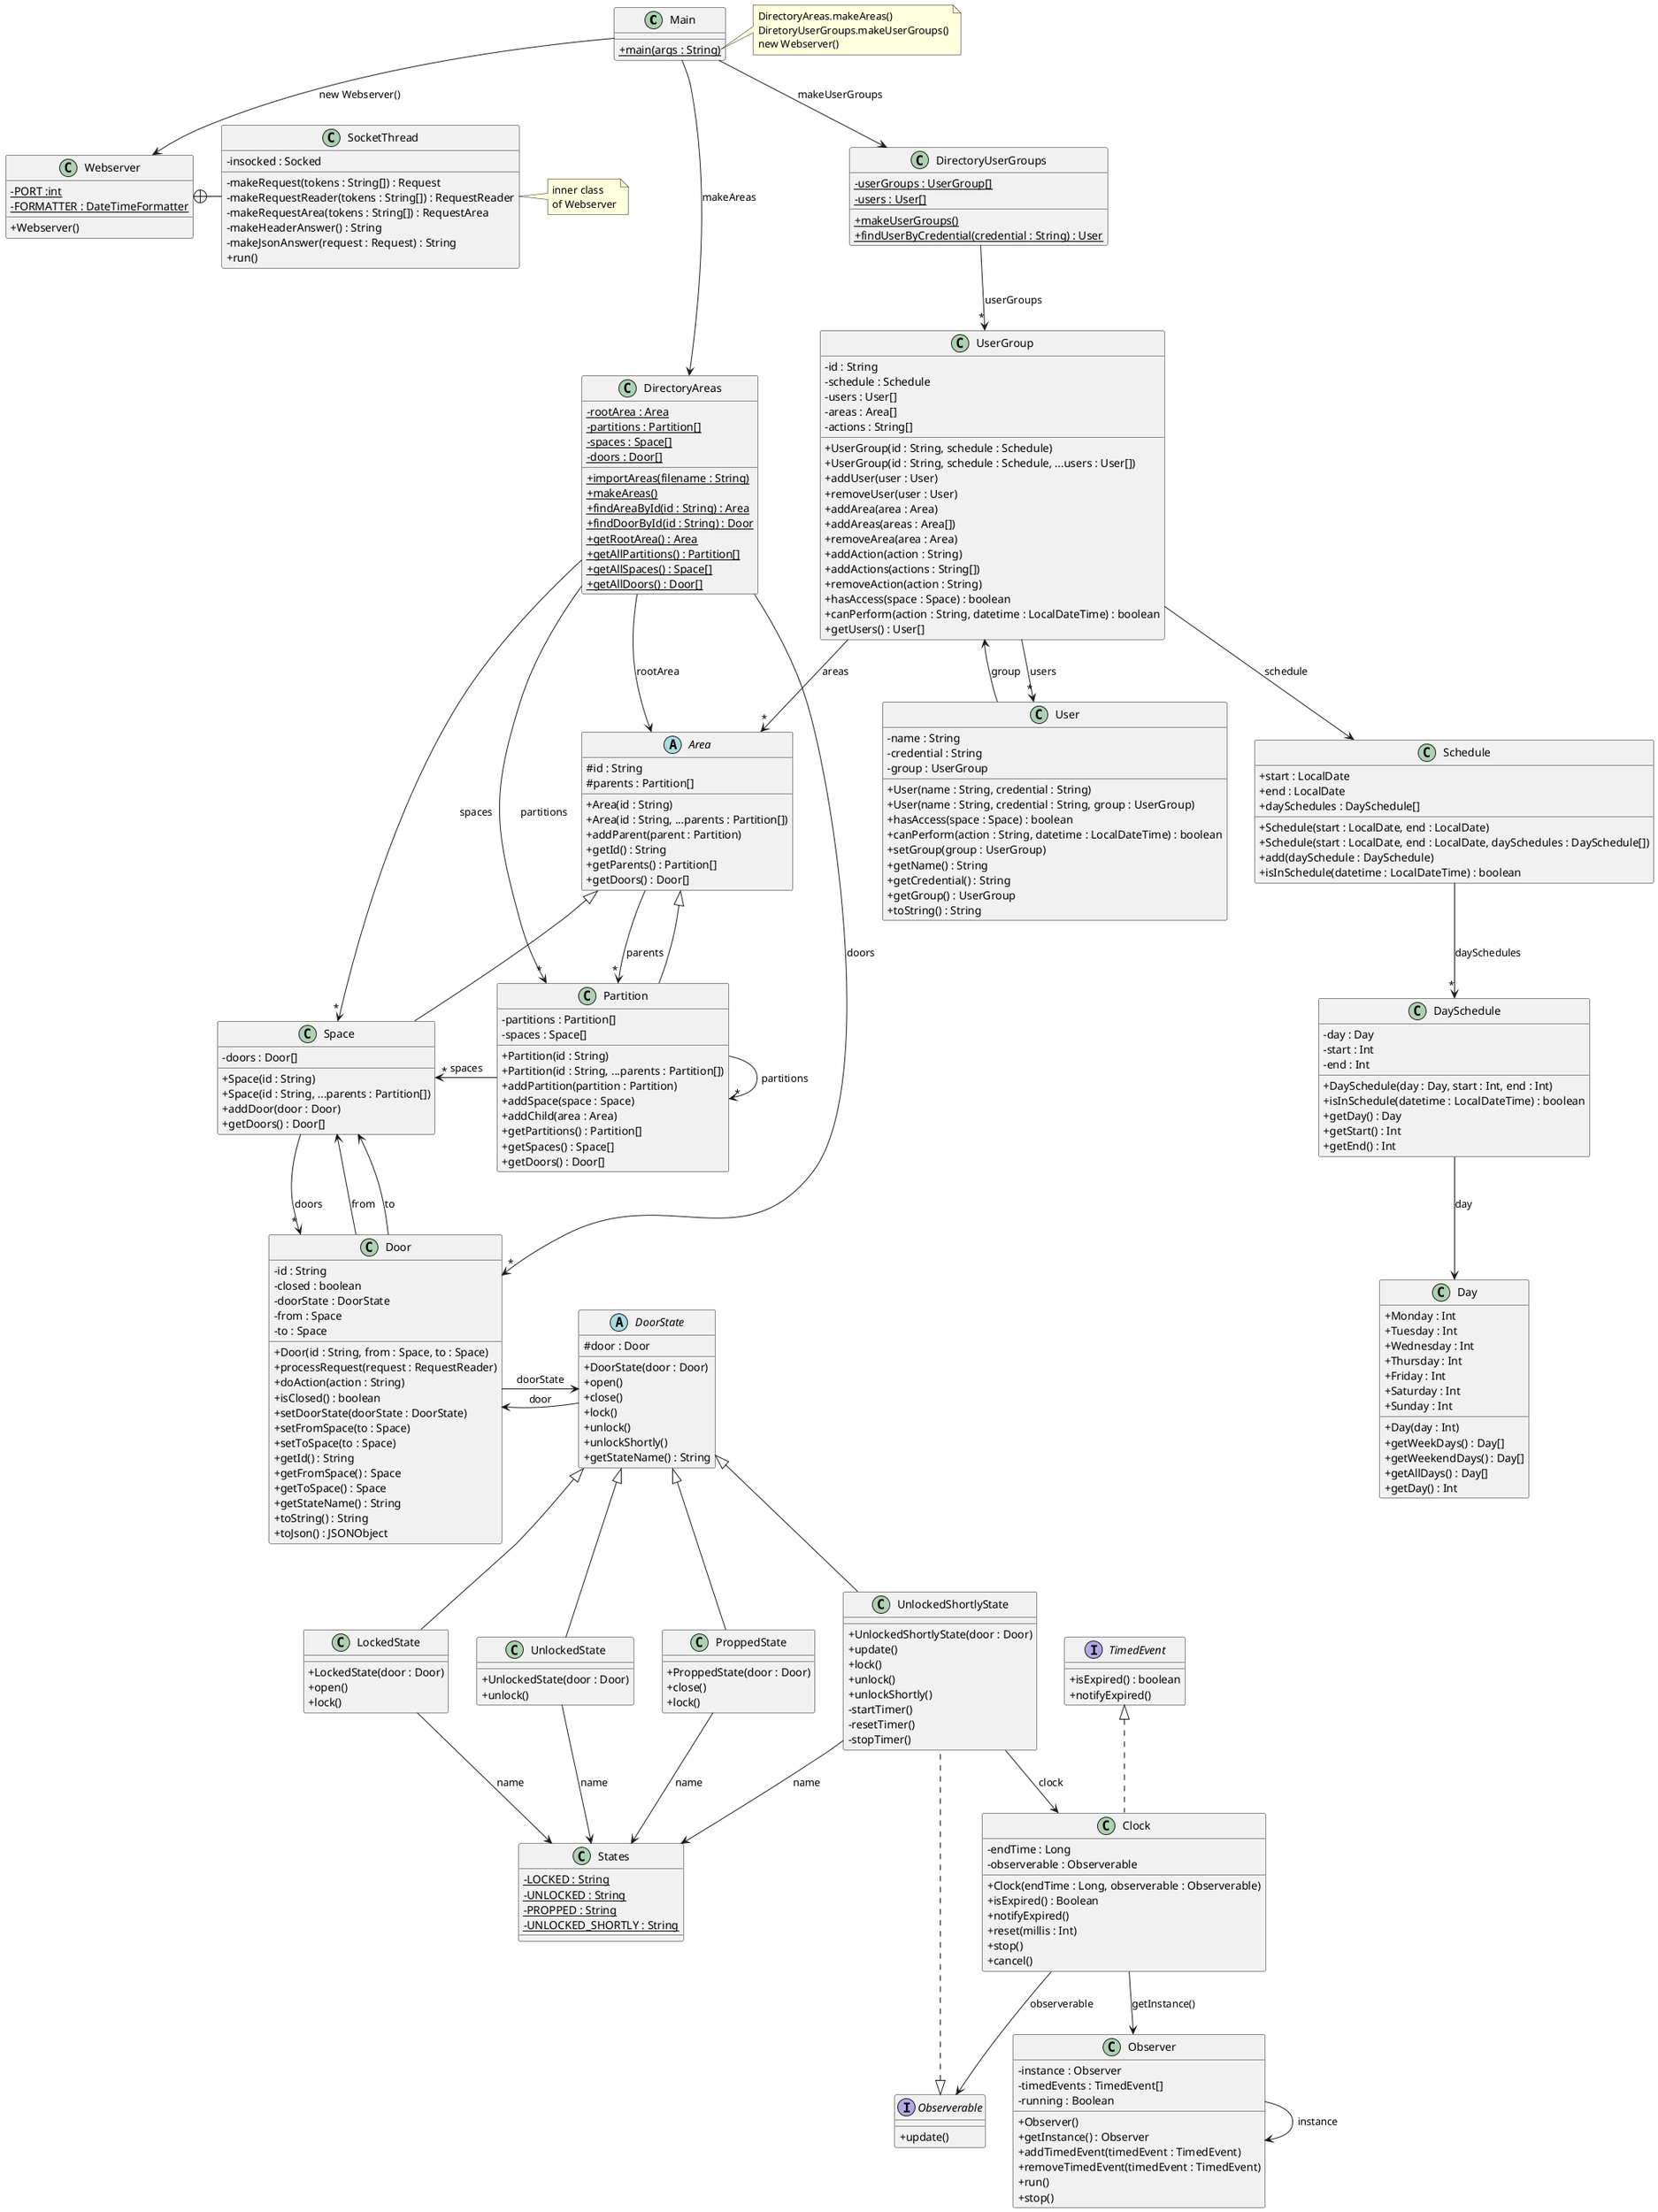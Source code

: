 @startuml
'https://plantuml.com/class-diagram
skinparam classAttributeIconSize 0

class Main {
+ {static} main(args : String)
}

class Webserver {
- {static} PORT :int
- {static} FORMATTER : DateTimeFormatter
+ Webserver()
}

class SocketThread {
- insocked : Socked
- makeRequest(tokens : String[]) : Request
- makeRequestReader(tokens : String[]) : RequestReader
- makeRequestArea(tokens : String[]) : RequestArea
- makeHeaderAnswer() : String
- makeJsonAnswer(request : Request) : String
+ run()
}

Webserver +-right- SocketThread

note right of SocketThread
inner class
of Webserver
end note

note right of Main::main
DirectoryAreas.makeAreas()
DiretoryUserGroups.makeUserGroups()
new Webserver()
end note

Main --> Webserver : "new Webserver()"

Main -[hidden]down- Webserver





'CUSTOM UML

static class DirectoryAreas {
- {static} rootArea : Area
- {static} partitions : Partition[]
- {static} spaces : Space[]
- {static} doors : Door[]
+ {static} importAreas(filename : String)
+ {static} makeAreas()
+ {static} findAreaById(id : String) : Area
+ {static} findDoorById(id : String) : Door
+ {static} getRootArea() : Area
+ {static} getAllPartitions() : Partition[]
+ {static} getAllSpaces() : Space[]
+ {static} getAllDoors() : Door[]
}

Main --> DirectoryAreas : "makeAreas"
DirectoryAreas --> Area : "rootArea"
DirectoryAreas --> "*" Partition : "partitions"
DirectoryAreas --> "*" Space : "spaces"
DirectoryAreas --> "*" Door : "doors"

abstract class Area {
# id : String
# parents : Partition[]
+ Area(id : String)
+ Area(id : String, ...parents : Partition[])
+ addParent(parent : Partition)
+ getId() : String
+ getParents() : Partition[]
+ getDoors() : Door[]
}

Area --> "*" Partition : "parents"

class Partition extends Area {
- partitions : Partition[]
- spaces : Space[]
+ Partition(id : String)
+ Partition(id : String, ...parents : Partition[])
+ addPartition(partition : Partition)
+ addSpace(space : Space)
+ addChild(area : Area)
+ getPartitions() : Partition[]
+ getSpaces() : Space[]
+ getDoors() : Door[]
}

Partition --> "*" Partition : "partitions"
Partition --> "*" Space : "spaces"

class Space extends Area {
- doors : Door[]
+ Space(id : String)
+ Space(id : String, ...parents : Partition[])
+ addDoor(door : Door)
+ getDoors() : Door[]
}

Space --> "*" Door : "doors"

class Door {
- id : String
- closed : boolean
- doorState : DoorState
- from : Space
- to : Space
+ Door(id : String, from : Space, to : Space)
+ processRequest(request : RequestReader)
+ doAction(action : String)
+ isClosed() : boolean
+ setDoorState(doorState : DoorState)
+ setFromSpace(to : Space)
+ setToSpace(to : Space)
+ getId() : String
+ getFromSpace() : Space
+ getToSpace() : Space
+ getStateName() : String
+ toString() : String
+ toJson() : JSONObject
}

Door --> DoorState : "doorState"
Door --> Space : "from"
Door --> Space : "to"

abstract class DoorState {
# door : Door
+ DoorState(door : Door)
+ open()
+ close()
+ lock()
+ unlock()
+ unlockShortly()
+ getStateName() : String
}

DoorState --> Door : "door"

static class States {
- {static} LOCKED : String
- {static} UNLOCKED : String
- {static} PROPPED : String
- {static} UNLOCKED_SHORTLY : String
}

class LockedState extends DoorState {
+ LockedState(door : Door)
+ open()
+ lock()
}

class UnlockedState extends DoorState {
+ UnlockedState(door : Door)
+ unlock()
}

class ProppedState extends DoorState {
+ ProppedState(door : Door)
+ close()
+ lock()
}

interface Observerable {
+ update()
}

class UnlockedShortlyState extends DoorState implements Observerable {
+ UnlockedShortlyState(door : Door)
+ update()
+ lock()
+ unlock()
+ unlockShortly()
- startTimer()
- resetTimer()
- stopTimer()
}

LockedState --> States : name
UnlockedState --> States : name
ProppedState --> States : name
UnlockedShortlyState --> States : name

interface TimedEvent {
+ isExpired() : boolean
+ notifyExpired()
}

class Clock implements TimedEvent {
- endTime : Long
- observerable : Observerable
+ Clock(endTime : Long, observerable : Observerable)
+ isExpired() : Boolean
+ notifyExpired()
+ reset(millis : Int)
+ stop()
+ cancel()
}

Clock --> Observerable : "observerable"
UnlockedShortlyState --> Clock : "clock"

class Observer {
- instance : Observer
- timedEvents : TimedEvent[]
- running : Boolean
+ Observer()
+ getInstance() : Observer
+ addTimedEvent(timedEvent : TimedEvent)
+ removeTimedEvent(timedEvent : TimedEvent)
+ run()
+ stop()
}

Observer --> Observer : "instance"
Clock --> Observer : "getInstance()"

static class DirectoryUserGroups {
- {static} userGroups : UserGroup[]
- {static} users : User[]
+ {static} makeUserGroups()
+ {static} findUserByCredential(credential : String) : User
}

Main --> DirectoryUserGroups : "makeUserGroups"
DirectoryUserGroups --> "*" UserGroup : "userGroups"

class UserGroup {
- id : String
- schedule : Schedule
- users : User[]
- areas : Area[]
- actions : String[]
+ UserGroup(id : String, schedule : Schedule)
+ UserGroup(id : String, schedule : Schedule, ...users : User[])
+ addUser(user : User)
+ removeUser(user : User)
+ addArea(area : Area)
+ addAreas(areas : Area[])
+ removeArea(area : Area)
+ addAction(action : String)
+ addActions(actions : String[])
+ removeAction(action : String)
+ hasAccess(space : Space) : boolean
+ canPerform(action : String, datetime : LocalDateTime) : boolean
+ getUsers() : User[]
}

UserGroup --> "*" User : "users"
UserGroup --> "*" Area : "areas"

class User {
- name : String
- credential : String
- group : UserGroup
+ User(name : String, credential : String)
+ User(name : String, credential : String, group : UserGroup)
+ hasAccess(space : Space) : boolean
+ canPerform(action : String, datetime : LocalDateTime) : boolean
+ setGroup(group : UserGroup)
+ getName() : String
+ getCredential() : String
+ getGroup() : UserGroup
+ toString() : String
}

User --> UserGroup : "group"

class Day {
+ Monday : Int
+ Tuesday : Int
+ Wednesday : Int
+ Thursday : Int
+ Friday : Int
+ Saturday : Int
+ Sunday : Int
+ Day(day : Int)
+ getWeekDays() : Day[]
+ getWeekendDays() : Day[]
+ getAllDays() : Day[]
+ getDay() : Int
}

class DaySchedule {
- day : Day
- start : Int
- end : Int
+ DaySchedule(day : Day, start : Int, end : Int)
+ isInSchedule(datetime : LocalDateTime) : boolean
+ getDay() : Day
+ getStart() : Int
+ getEnd() : Int
}

DaySchedule --> Day : "day"

class Schedule {
+ start : LocalDate
+ end : LocalDate
+ daySchedules : DaySchedule[]
+ Schedule(start : LocalDate, end : LocalDate)
+ Schedule(start : LocalDate, end : LocalDate, daySchedules : DaySchedule[])
+ add(daySchedule : DaySchedule)
+ isInSchedule(datetime : LocalDateTime) : boolean
}

Schedule --> "*" DaySchedule : "daySchedules"
UserGroup --> Schedule : "schedule"


Main -[hidden]down- DirectoryAreas
DirectoryAreas -[hidden]down- Area
Partition -[hidden]right- Space
DoorState -[hidden]right- Door

@enduml
